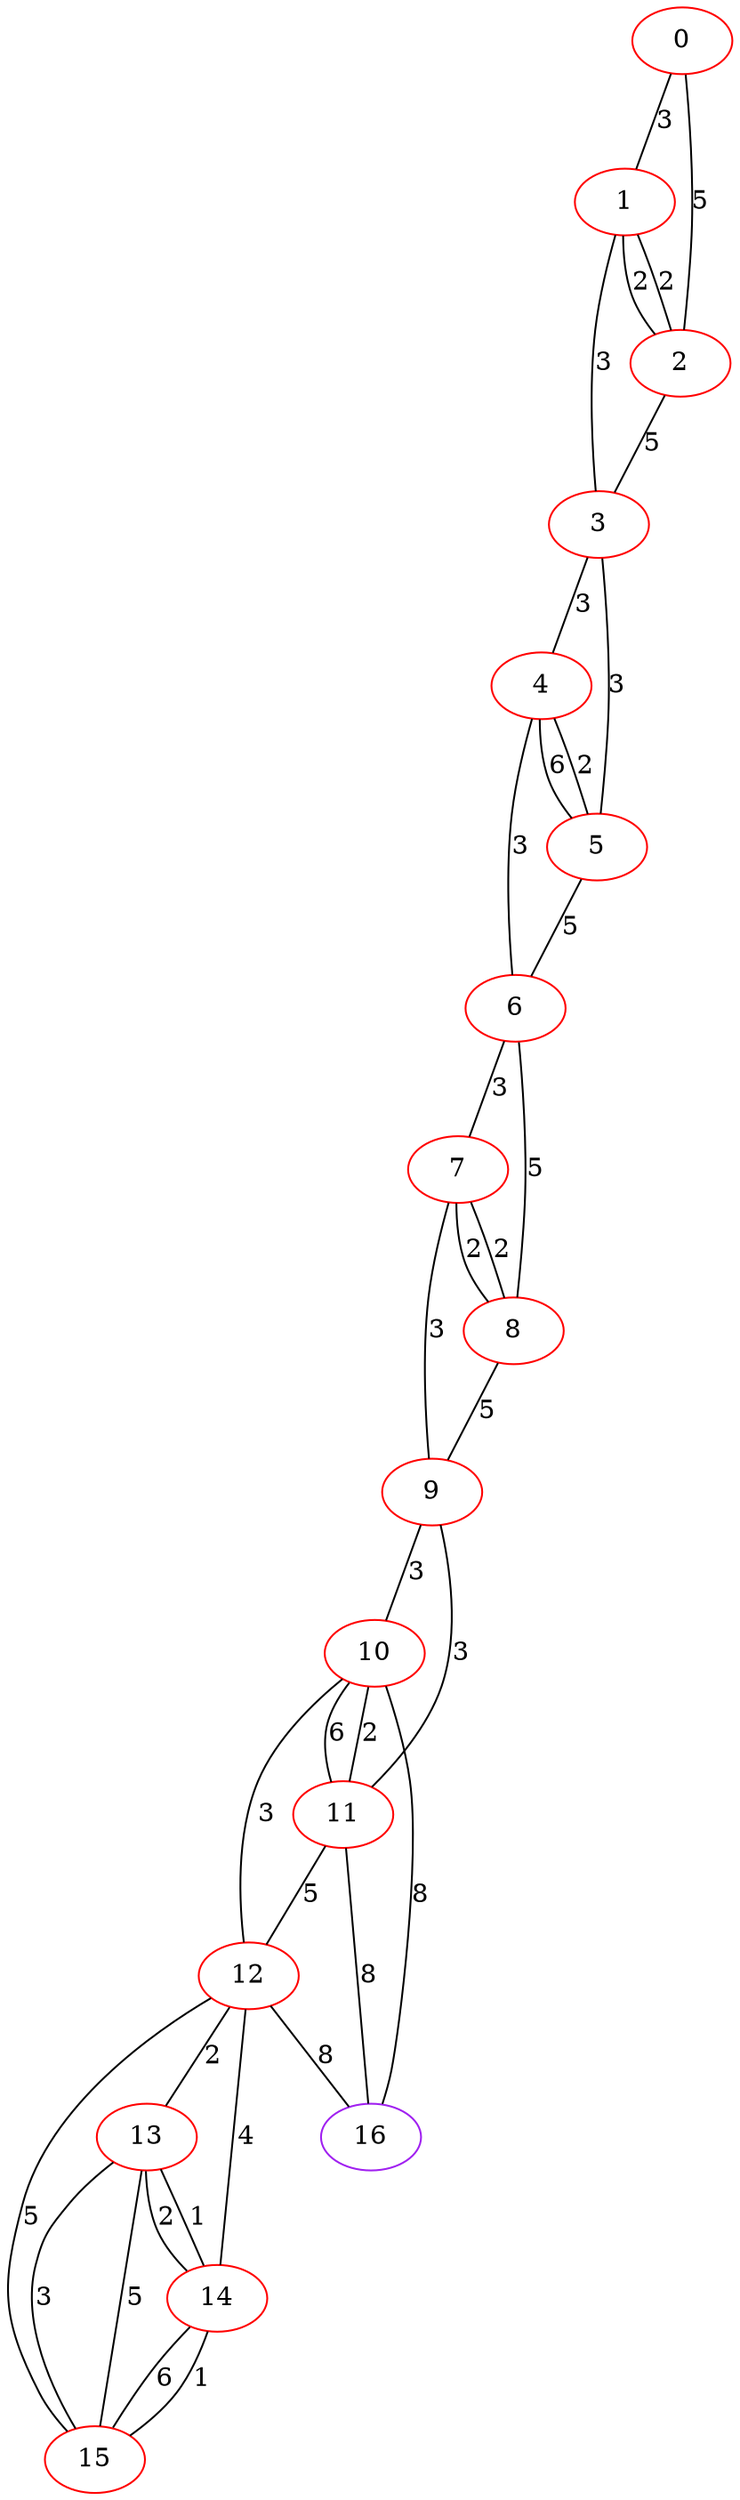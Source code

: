 graph "" {
0 [color=red, weight=1];
1 [color=red, weight=1];
2 [color=red, weight=1];
3 [color=red, weight=1];
4 [color=red, weight=1];
5 [color=red, weight=1];
6 [color=red, weight=1];
7 [color=red, weight=1];
8 [color=red, weight=1];
9 [color=red, weight=1];
10 [color=red, weight=1];
11 [color=red, weight=1];
12 [color=red, weight=1];
13 [color=red, weight=1];
14 [color=red, weight=1];
15 [color=red, weight=1];
16 [color=purple, weight=4];
0 -- 1  [key=0, label=3];
0 -- 2  [key=0, label=5];
1 -- 2  [key=0, label=2];
1 -- 2  [key=1, label=2];
1 -- 3  [key=0, label=3];
2 -- 3  [key=0, label=5];
3 -- 4  [key=0, label=3];
3 -- 5  [key=0, label=3];
4 -- 5  [key=0, label=6];
4 -- 5  [key=1, label=2];
4 -- 6  [key=0, label=3];
5 -- 6  [key=0, label=5];
6 -- 8  [key=0, label=5];
6 -- 7  [key=0, label=3];
7 -- 8  [key=0, label=2];
7 -- 8  [key=1, label=2];
7 -- 9  [key=0, label=3];
8 -- 9  [key=0, label=5];
9 -- 10  [key=0, label=3];
9 -- 11  [key=0, label=3];
10 -- 16  [key=0, label=8];
10 -- 11  [key=0, label=6];
10 -- 11  [key=1, label=2];
10 -- 12  [key=0, label=3];
11 -- 16  [key=0, label=8];
11 -- 12  [key=0, label=5];
12 -- 13  [key=0, label=2];
12 -- 14  [key=0, label=4];
12 -- 15  [key=0, label=5];
12 -- 16  [key=0, label=8];
13 -- 14  [key=0, label=2];
13 -- 14  [key=1, label=1];
13 -- 15  [key=0, label=3];
13 -- 15  [key=1, label=5];
14 -- 15  [key=0, label=1];
14 -- 15  [key=1, label=6];
}
